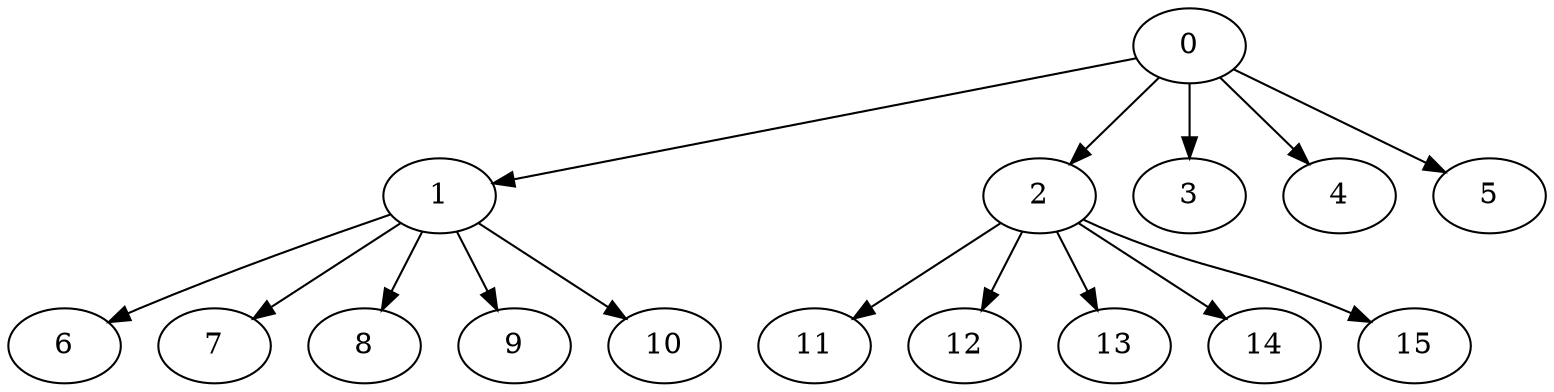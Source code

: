 digraph {
        "0" -> "1", "2", "3", "4", "5";
        "1" -> "6", "7", "8", "9", "10";
        "2" -> "11", "12", "13", "14", "15";
}
